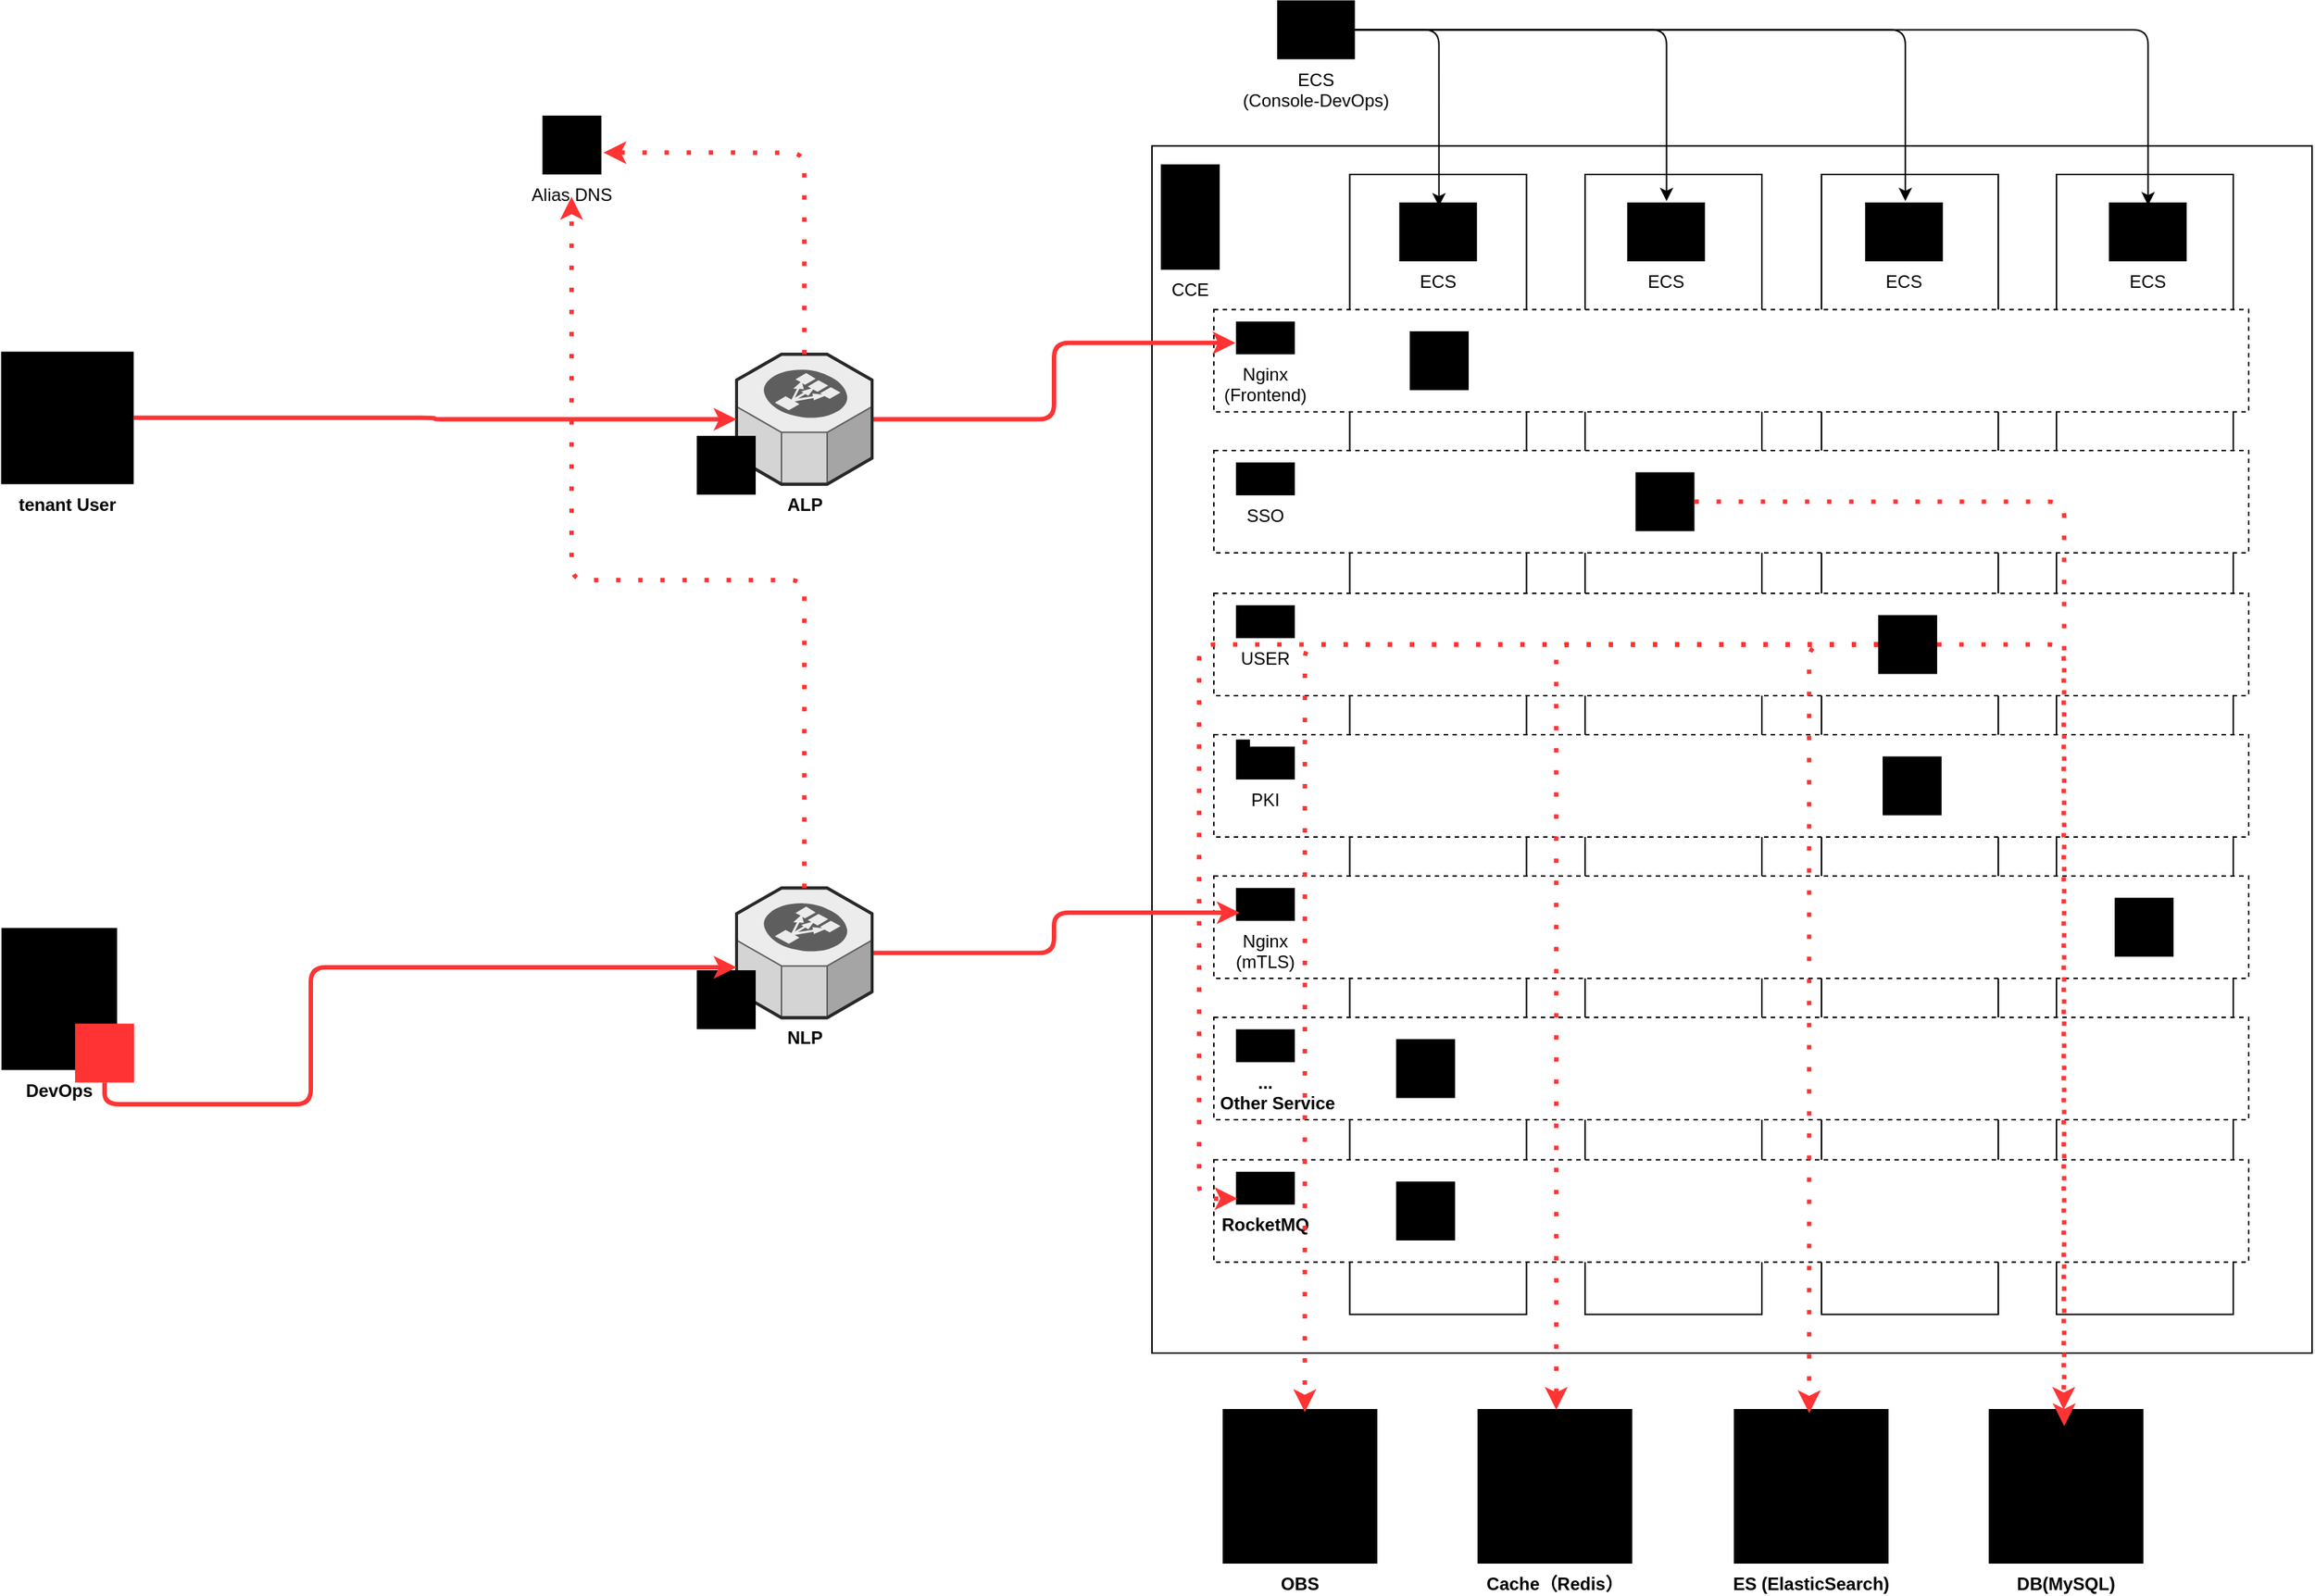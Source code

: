 <mxfile version="15.2.9" type="github">
  <diagram id="fd9hJJ5T3XrYjjQCCuye" name="第 1 页">
    <mxGraphModel dx="3220" dy="1257" grid="1" gridSize="10" guides="1" tooltips="1" connect="1" arrows="1" fold="1" page="1" pageScale="1" pageWidth="850" pageHeight="1100" math="0" shadow="0">
      <root>
        <mxCell id="0" />
        <mxCell id="1" parent="0" />
        <mxCell id="5mZBz-UAEwgQ3NK9knZv-1" style="group" connectable="0" vertex="1" parent="1">
          <mxGeometry x="20" y="125.13" width="787.5" height="819.87" as="geometry" />
        </mxCell>
        <mxCell id="5mZBz-UAEwgQ3NK9knZv-2" style="rounded=0;whiteSpace=wrap;html=1;" vertex="1" slib="general" title="圆角矩形" sbId="general" parent="5mZBz-UAEwgQ3NK9knZv-1">
          <mxGeometry width="787.5" height="819.87" as="geometry" />
        </mxCell>
        <mxCell id="5mZBz-UAEwgQ3NK9knZv-3" value="CCE" style="labelPosition=center;verticalLabelPosition=bottom;align=center;verticalAlign=top;fillColor=#000000;strokeColor=none;shape=mxgraph.huawei.huaweicloudarchitecture.huaweicce" vertex="1" slib="Developer platform" title="云容器引擎" sbId="huawei" parent="5mZBz-UAEwgQ3NK9knZv-1">
          <mxGeometry x="6" y="12.524" width="40" height="71.565" as="geometry" />
        </mxCell>
        <mxCell id="5mZBz-UAEwgQ3NK9knZv-4" style="edgeStyle=orthogonalEdgeStyle;rounded=1;orthogonalLoop=1;jettySize=auto;html=1;" edge="1" parent="1">
          <mxGeometry relative="1" as="geometry" />
        </mxCell>
        <mxCell id="5mZBz-UAEwgQ3NK9knZv-5" value="ECS&#xa;(Console-DevOps)" style="labelPosition=center;verticalLabelPosition=bottom;align=center;verticalAlign=top;fillColor=#000000;strokeColor=none;shape=mxgraph.huawei.huaweicloudarchitecture.huaweiecs;rounded=0;" vertex="1" slib="Computer" title="弹性云服务器" sbId="huawei" parent="1">
          <mxGeometry x="105" y="26.25" width="52.75" height="40" as="geometry" />
        </mxCell>
        <mxCell id="5mZBz-UAEwgQ3NK9knZv-6" style="verticalLabelPosition=bottom;verticalAlign=top;html=1;shape=mxgraph.basic.rect;fillColor2=none;strokeWidth=1;size=20;indent=5;rounded=0;" vertex="1" slib="basic" title="部分矩形" sbId="basic" parent="1">
          <mxGeometry x="154.25" y="144.5" width="120" height="774.25" as="geometry" />
        </mxCell>
        <mxCell id="5mZBz-UAEwgQ3NK9knZv-7" value="ECS" style="labelPosition=center;verticalLabelPosition=bottom;align=center;verticalAlign=top;fillColor=#000000;strokeColor=none;shape=mxgraph.huawei.huaweicloudarchitecture.huaweiecs;rounded=0;" vertex="1" slib="Computer" title="弹性云服务器" sbId="huawei" parent="1">
          <mxGeometry x="187.87" y="163.5" width="52.75" height="40" as="geometry" />
        </mxCell>
        <mxCell id="5mZBz-UAEwgQ3NK9knZv-8" style="verticalLabelPosition=bottom;verticalAlign=top;html=1;shape=mxgraph.basic.rect;fillColor2=none;strokeWidth=1;size=20;indent=5;rounded=0;" vertex="1" slib="basic" title="部分矩形" sbId="basic" parent="1">
          <mxGeometry x="314" y="144.5" width="120" height="774.25" as="geometry" />
        </mxCell>
        <mxCell id="5mZBz-UAEwgQ3NK9knZv-9" value="ECS" style="labelPosition=center;verticalLabelPosition=bottom;align=center;verticalAlign=top;fillColor=#000000;strokeColor=none;shape=mxgraph.huawei.huaweicloudarchitecture.huaweiecs;rounded=0;" vertex="1" slib="Computer" title="弹性云服务器" sbId="huawei" parent="1">
          <mxGeometry x="342.62" y="163.5" width="52.75" height="40" as="geometry" />
        </mxCell>
        <mxCell id="5mZBz-UAEwgQ3NK9knZv-10" style="verticalLabelPosition=bottom;verticalAlign=top;html=1;shape=mxgraph.basic.rect;fillColor2=none;strokeWidth=1;size=20;indent=5;rounded=0;" vertex="1" slib="basic" title="部分矩形" sbId="basic" parent="1">
          <mxGeometry x="474.5" y="144.5" width="120" height="774.25" as="geometry" />
        </mxCell>
        <mxCell id="5mZBz-UAEwgQ3NK9knZv-11" value="ECS" style="labelPosition=center;verticalLabelPosition=bottom;align=center;verticalAlign=top;fillColor=#000000;strokeColor=none;shape=mxgraph.huawei.huaweicloudarchitecture.huaweiecs;rounded=0;" vertex="1" slib="Computer" title="弹性云服务器" sbId="huawei" parent="1">
          <mxGeometry x="504.12" y="163.5" width="52.75" height="40" as="geometry" />
        </mxCell>
        <mxCell id="5mZBz-UAEwgQ3NK9knZv-12" style="verticalLabelPosition=bottom;verticalAlign=top;html=1;shape=mxgraph.basic.rect;fillColor2=none;strokeWidth=1;size=20;indent=5;rounded=0;" vertex="1" slib="basic" title="部分矩形" sbId="basic" parent="1">
          <mxGeometry x="634" y="144.5" width="120" height="774.25" as="geometry" />
        </mxCell>
        <mxCell id="5mZBz-UAEwgQ3NK9knZv-13" value="ECS" style="labelPosition=center;verticalLabelPosition=bottom;align=center;verticalAlign=top;fillColor=#000000;strokeColor=none;shape=mxgraph.huawei.huaweicloudarchitecture.huaweiecs;rounded=0;" vertex="1" slib="Computer" title="弹性云服务器" sbId="huawei" parent="1">
          <mxGeometry x="669.62" y="163.5" width="52.75" height="40" as="geometry" />
        </mxCell>
        <mxCell id="5mZBz-UAEwgQ3NK9knZv-14" style="group" connectable="0" vertex="1" parent="1">
          <mxGeometry x="62" y="332" width="702.5" height="69.541" as="geometry" />
        </mxCell>
        <mxCell id="5mZBz-UAEwgQ3NK9knZv-15" style="group" connectable="0" vertex="1" parent="5mZBz-UAEwgQ3NK9knZv-14">
          <mxGeometry width="702.5" height="69.541" as="geometry" />
        </mxCell>
        <mxCell id="5mZBz-UAEwgQ3NK9knZv-16" style="verticalLabelPosition=bottom;verticalAlign=top;html=1;shape=mxgraph.basic.rect;fillColor2=none;strokeWidth=1;size=20;indent=5;rounded=0;dashed=1;" vertex="1" slib="basic" title="部分矩形" sbId="basic" parent="5mZBz-UAEwgQ3NK9knZv-15">
          <mxGeometry width="702.5" height="69.541" as="geometry" />
        </mxCell>
        <mxCell id="5mZBz-UAEwgQ3NK9knZv-17" value="SSO" style="labelPosition=center;verticalLabelPosition=bottom;align=center;verticalAlign=top;fillColor=#000000;strokeColor=none;shape=mxgraph.huawei.huaweicloudarchitecture.huaweisdwan;rounded=0;dashed=1;" vertex="1" parent="5mZBz-UAEwgQ3NK9knZv-15">
          <mxGeometry x="15" y="8.113" width="40" height="22.311" as="geometry" />
        </mxCell>
        <mxCell id="5mZBz-UAEwgQ3NK9knZv-18" style="labelPosition=center;verticalLabelPosition=bottom;align=center;verticalAlign=top;fillColor=#000000;strokeColor=none;shape=mxgraph.huawei.huaweicloudarchitecture.huaweicci;rounded=0;dashed=1;" vertex="1" slib="Container service" title="云容器实例" sbId="huawei" parent="5mZBz-UAEwgQ3NK9knZv-15">
          <mxGeometry x="286.25" y="14.77" width="40" height="40" as="geometry" />
        </mxCell>
        <mxCell id="5mZBz-UAEwgQ3NK9knZv-19" style="group" connectable="0" vertex="1" parent="1">
          <mxGeometry x="62" y="429" width="702.5" height="69.541" as="geometry" />
        </mxCell>
        <mxCell id="5mZBz-UAEwgQ3NK9knZv-20" style="verticalLabelPosition=bottom;verticalAlign=top;html=1;shape=mxgraph.basic.rect;fillColor2=none;strokeWidth=1;size=20;indent=5;rounded=0;dashed=1;" vertex="1" slib="basic" title="部分矩形" sbId="basic" parent="5mZBz-UAEwgQ3NK9knZv-19">
          <mxGeometry width="702.5" height="69.541" as="geometry" />
        </mxCell>
        <mxCell id="5mZBz-UAEwgQ3NK9knZv-21" value="USER" style="labelPosition=center;verticalLabelPosition=bottom;align=center;verticalAlign=top;fillColor=#000000;strokeColor=none;shape=mxgraph.huawei.huaweicloudarchitecture.huaweisdwan;rounded=0;dashed=1;" vertex="1" parent="5mZBz-UAEwgQ3NK9knZv-19">
          <mxGeometry x="15" y="8.113" width="40" height="22.311" as="geometry" />
        </mxCell>
        <mxCell id="5mZBz-UAEwgQ3NK9knZv-22" style="labelPosition=center;verticalLabelPosition=bottom;align=center;verticalAlign=top;fillColor=#000000;strokeColor=none;shape=mxgraph.huawei.huaweicloudarchitecture.huaweicci;rounded=0;dashed=1;" vertex="1" slib="Container service" title="云容器实例" sbId="huawei" parent="5mZBz-UAEwgQ3NK9knZv-19">
          <mxGeometry x="451" y="14.77" width="40" height="40" as="geometry" />
        </mxCell>
        <mxCell id="5mZBz-UAEwgQ3NK9knZv-23" style="group" connectable="0" vertex="1" parent="1">
          <mxGeometry x="62" y="525" width="702.5" height="69.541" as="geometry" />
        </mxCell>
        <mxCell id="5mZBz-UAEwgQ3NK9knZv-24" style="group" connectable="0" vertex="1" parent="5mZBz-UAEwgQ3NK9knZv-23">
          <mxGeometry width="702.5" height="69.541" as="geometry" />
        </mxCell>
        <mxCell id="5mZBz-UAEwgQ3NK9knZv-25" style="verticalLabelPosition=bottom;verticalAlign=top;html=1;shape=mxgraph.basic.rect;fillColor2=none;strokeWidth=1;size=20;indent=5;rounded=0;dashed=1;" vertex="1" slib="basic" title="部分矩形" sbId="basic" parent="5mZBz-UAEwgQ3NK9knZv-24">
          <mxGeometry width="702.5" height="69.541" as="geometry" />
        </mxCell>
        <mxCell id="5mZBz-UAEwgQ3NK9knZv-26" style="labelPosition=center;verticalLabelPosition=bottom;align=center;verticalAlign=top;fillColor=#000000;strokeColor=none;shape=mxgraph.huawei.huaweicloudarchitecture.huaweicci;rounded=0;dashed=1;" vertex="1" slib="Container service" title="云容器实例" sbId="huawei" parent="5mZBz-UAEwgQ3NK9knZv-24">
          <mxGeometry x="454" y="14.77" width="40" height="40" as="geometry" />
        </mxCell>
        <mxCell id="5mZBz-UAEwgQ3NK9knZv-27" style="group" connectable="0" vertex="1" parent="5mZBz-UAEwgQ3NK9knZv-24">
          <mxGeometry x="15" y="3.29" width="40" height="27.134" as="geometry" />
        </mxCell>
        <mxCell id="5mZBz-UAEwgQ3NK9knZv-28" value="PKI" style="labelPosition=center;verticalLabelPosition=bottom;align=center;verticalAlign=top;fillColor=#000000;strokeColor=none;shape=mxgraph.huawei.huaweicloudarchitecture.huaweisdwan;rounded=0;dashed=1;" vertex="1" parent="5mZBz-UAEwgQ3NK9knZv-27">
          <mxGeometry y="4.823" width="40" height="22.311" as="geometry" />
        </mxCell>
        <mxCell id="5mZBz-UAEwgQ3NK9knZv-29" style="labelPosition=center;verticalLabelPosition=bottom;align=center;verticalAlign=top;fillColor=#000000;strokeColor=none;shape=mxgraph.huawei.huaweicloudarchitecture.huaweiscm;rounded=0;dashed=1;" vertex="1" slib="Domain name and website" title="证书管理" sbId="huawei" parent="5mZBz-UAEwgQ3NK9knZv-27">
          <mxGeometry width="9.5" height="11.48" as="geometry" />
        </mxCell>
        <mxCell id="5mZBz-UAEwgQ3NK9knZv-30" style="group" connectable="0" vertex="1" parent="1">
          <mxGeometry x="62" y="236.249" width="702.5" height="69.541" as="geometry" />
        </mxCell>
        <mxCell id="5mZBz-UAEwgQ3NK9knZv-31" style="verticalLabelPosition=bottom;verticalAlign=top;html=1;shape=mxgraph.basic.rect;fillColor2=none;strokeWidth=1;size=20;indent=5;rounded=0;dashed=1;" vertex="1" slib="basic" title="部分矩形" sbId="basic" parent="5mZBz-UAEwgQ3NK9knZv-30">
          <mxGeometry width="702.5" height="69.541" as="geometry" />
        </mxCell>
        <mxCell id="5mZBz-UAEwgQ3NK9knZv-32" value="Nginx&#xa;(Frontend)" style="labelPosition=center;verticalLabelPosition=bottom;align=center;verticalAlign=top;fillColor=#000000;strokeColor=none;shape=mxgraph.huawei.huaweicloudarchitecture.huaweisdwan;rounded=0;dashed=1;" vertex="1" parent="5mZBz-UAEwgQ3NK9knZv-30">
          <mxGeometry x="15" y="8.113" width="40" height="22.311" as="geometry" />
        </mxCell>
        <mxCell id="5mZBz-UAEwgQ3NK9knZv-33" style="labelPosition=center;verticalLabelPosition=bottom;align=center;verticalAlign=top;fillColor=#000000;strokeColor=none;shape=mxgraph.huawei.huaweicloudarchitecture.huaweicci;rounded=0;dashed=1;" vertex="1" slib="Container service" title="云容器实例" sbId="huawei" parent="5mZBz-UAEwgQ3NK9knZv-30">
          <mxGeometry x="133" y="14.751" width="40" height="40" as="geometry" />
        </mxCell>
        <mxCell id="5mZBz-UAEwgQ3NK9knZv-34" style="group" connectable="0" vertex="1" parent="1">
          <mxGeometry x="62" y="621" width="702.5" height="69.541" as="geometry" />
        </mxCell>
        <mxCell id="5mZBz-UAEwgQ3NK9knZv-35" style="group" connectable="0" vertex="1" parent="5mZBz-UAEwgQ3NK9knZv-34">
          <mxGeometry width="702.5" height="69.541" as="geometry" />
        </mxCell>
        <mxCell id="5mZBz-UAEwgQ3NK9knZv-36" style="verticalLabelPosition=bottom;verticalAlign=top;html=1;shape=mxgraph.basic.rect;fillColor2=none;strokeWidth=1;size=20;indent=5;rounded=0;dashed=1;" vertex="1" slib="basic" title="部分矩形" sbId="basic" parent="5mZBz-UAEwgQ3NK9knZv-35">
          <mxGeometry width="702.5" height="69.541" as="geometry" />
        </mxCell>
        <mxCell id="5mZBz-UAEwgQ3NK9knZv-37" value="Nginx&#xa;(mTLS)" style="labelPosition=center;verticalLabelPosition=bottom;align=center;verticalAlign=top;fillColor=#000000;strokeColor=none;shape=mxgraph.huawei.huaweicloudarchitecture.huaweisdwan;rounded=0;dashed=1;" vertex="1" parent="5mZBz-UAEwgQ3NK9knZv-35">
          <mxGeometry x="15" y="8.113" width="40" height="22.311" as="geometry" />
        </mxCell>
        <mxCell id="5mZBz-UAEwgQ3NK9knZv-38" style="labelPosition=center;verticalLabelPosition=bottom;align=center;verticalAlign=top;fillColor=#000000;strokeColor=none;shape=mxgraph.huawei.huaweicloudarchitecture.huaweicci;rounded=0;dashed=1;" vertex="1" slib="Container service" title="云容器实例" sbId="huawei" parent="5mZBz-UAEwgQ3NK9knZv-35">
          <mxGeometry x="611.5" y="14.77" width="40" height="40" as="geometry" />
        </mxCell>
        <mxCell id="5mZBz-UAEwgQ3NK9knZv-39" style="group" connectable="0" vertex="1" parent="1">
          <mxGeometry x="62" y="717" width="702.5" height="69.541" as="geometry" />
        </mxCell>
        <mxCell id="5mZBz-UAEwgQ3NK9knZv-40" style="group" connectable="0" vertex="1" parent="5mZBz-UAEwgQ3NK9knZv-39">
          <mxGeometry width="702.5" height="69.541" as="geometry" />
        </mxCell>
        <mxCell id="5mZBz-UAEwgQ3NK9knZv-41" style="verticalLabelPosition=bottom;verticalAlign=top;html=1;shape=mxgraph.basic.rect;fillColor2=none;strokeWidth=1;size=20;indent=5;rounded=0;dashed=1;" vertex="1" slib="basic" title="部分矩形" sbId="basic" parent="5mZBz-UAEwgQ3NK9knZv-40">
          <mxGeometry width="702.5" height="69.541" as="geometry" />
        </mxCell>
        <mxCell id="5mZBz-UAEwgQ3NK9knZv-42" value="...&#xa;     Other Service" style="labelPosition=center;verticalLabelPosition=bottom;align=center;verticalAlign=top;fillColor=#000000;strokeColor=none;shape=mxgraph.huawei.huaweicloudarchitecture.huaweisdwan;rounded=0;dashed=1;fontStyle=1" vertex="1" parent="5mZBz-UAEwgQ3NK9knZv-40">
          <mxGeometry x="15" y="8.113" width="40" height="22.311" as="geometry" />
        </mxCell>
        <mxCell id="5mZBz-UAEwgQ3NK9knZv-43" style="labelPosition=center;verticalLabelPosition=bottom;align=center;verticalAlign=top;fillColor=#000000;strokeColor=none;shape=mxgraph.huawei.huaweicloudarchitecture.huaweicci;rounded=0;dashed=1;" vertex="1" slib="Container service" title="云容器实例" sbId="huawei" parent="5mZBz-UAEwgQ3NK9knZv-40">
          <mxGeometry x="123.75" y="14.773" width="40" height="40" as="geometry" />
        </mxCell>
        <mxCell id="5mZBz-UAEwgQ3NK9knZv-44" style="edgeStyle=orthogonalEdgeStyle;rounded=1;orthogonalLoop=1;jettySize=auto;html=1;entryX=0.511;entryY=0.067;entryDx=0;entryDy=0;entryPerimeter=0;" edge="1" parent="1" source="5mZBz-UAEwgQ3NK9knZv-5" target="5mZBz-UAEwgQ3NK9knZv-7">
          <mxGeometry relative="1" as="geometry" />
        </mxCell>
        <mxCell id="5mZBz-UAEwgQ3NK9knZv-45" style="edgeStyle=orthogonalEdgeStyle;rounded=1;orthogonalLoop=1;jettySize=auto;html=1;entryX=0.506;entryY=-0.023;entryDx=0;entryDy=0;entryPerimeter=0;" edge="1" parent="1" source="5mZBz-UAEwgQ3NK9knZv-5" target="5mZBz-UAEwgQ3NK9knZv-9">
          <mxGeometry relative="1" as="geometry" />
        </mxCell>
        <mxCell id="5mZBz-UAEwgQ3NK9knZv-46" style="edgeStyle=orthogonalEdgeStyle;rounded=1;orthogonalLoop=1;jettySize=auto;html=1;entryX=0.517;entryY=-0.023;entryDx=0;entryDy=0;entryPerimeter=0;" edge="1" parent="1" source="5mZBz-UAEwgQ3NK9knZv-5" target="5mZBz-UAEwgQ3NK9knZv-11">
          <mxGeometry relative="1" as="geometry" />
        </mxCell>
        <mxCell id="5mZBz-UAEwgQ3NK9knZv-47" style="edgeStyle=orthogonalEdgeStyle;rounded=1;orthogonalLoop=1;jettySize=auto;html=1;entryX=0.504;entryY=0.049;entryDx=0;entryDy=0;entryPerimeter=0;" edge="1" parent="1" source="5mZBz-UAEwgQ3NK9knZv-5" target="5mZBz-UAEwgQ3NK9knZv-13">
          <mxGeometry relative="1" as="geometry" />
        </mxCell>
        <mxCell id="5mZBz-UAEwgQ3NK9knZv-48" value="Alias DNS" style="labelPosition=center;verticalLabelPosition=bottom;align=center;verticalAlign=top;fillColor=#000000;strokeColor=none;shape=mxgraph.huawei.huaweicloudarchitecture.huaweidns;rounded=0;dashed=1;" vertex="1" slib="Domain name and website" title="云解析服务" sbId="huawei" parent="1">
          <mxGeometry x="-393.75" y="104.5" width="40" height="40" as="geometry" />
        </mxCell>
        <mxCell id="5mZBz-UAEwgQ3NK9knZv-49" value="OBS" style="labelPosition=center;verticalLabelPosition=bottom;align=center;verticalAlign=top;fillColor=#000000;strokeColor=none;shape=mxgraph.huawei.huaweicloudarchitecture.huaweiobs;rounded=0;dashed=1;fontStyle=1" vertex="1" slib="Storage" title="对象存储服务" sbId="huawei" parent="1">
          <mxGeometry x="68" y="983" width="105" height="105" as="geometry" />
        </mxCell>
        <mxCell id="5mZBz-UAEwgQ3NK9knZv-50" value="Cache（Redis）" style="labelPosition=center;verticalLabelPosition=bottom;align=center;verticalAlign=top;fillColor=#000000;strokeColor=none;shape=mxgraph.huawei.huaweicloudarchitecture.huaweidcs;rounded=0;dashed=1;fontStyle=1" vertex="1" slib="Overview of application services" title="分布式缓存服务" sbId="huawei" parent="1">
          <mxGeometry x="241" y="983" width="105" height="105" as="geometry" />
        </mxCell>
        <mxCell id="5mZBz-UAEwgQ3NK9knZv-51" value="ES (ElasticSearch)" style="labelPosition=center;verticalLabelPosition=bottom;align=center;verticalAlign=top;fillColor=#000000;strokeColor=none;shape=mxgraph.huawei.huaweicloudarchitecture.huaweies;rounded=0;dashed=1;fontStyle=1" vertex="1" slib="EI big data" title="云搜索服务" sbId="huawei" parent="1">
          <mxGeometry x="415" y="983" width="105" height="105" as="geometry" />
        </mxCell>
        <mxCell id="5mZBz-UAEwgQ3NK9knZv-52" style="group" connectable="0" vertex="1" parent="1">
          <mxGeometry x="62" y="813.747" width="702.5" height="69.541" as="geometry" />
        </mxCell>
        <mxCell id="5mZBz-UAEwgQ3NK9knZv-53" style="group" connectable="0" vertex="1" parent="5mZBz-UAEwgQ3NK9knZv-52">
          <mxGeometry width="702.5" height="69.541" as="geometry" />
        </mxCell>
        <mxCell id="5mZBz-UAEwgQ3NK9knZv-54" style="verticalLabelPosition=bottom;verticalAlign=top;html=1;shape=mxgraph.basic.rect;fillColor2=none;strokeWidth=1;size=20;indent=5;rounded=0;dashed=1;" vertex="1" slib="basic" title="部分矩形" sbId="basic" parent="5mZBz-UAEwgQ3NK9knZv-53">
          <mxGeometry width="702.5" height="69.541" as="geometry" />
        </mxCell>
        <mxCell id="5mZBz-UAEwgQ3NK9knZv-55" value="RocketMQ" style="labelPosition=center;verticalLabelPosition=bottom;align=center;verticalAlign=top;fillColor=#000000;strokeColor=none;shape=mxgraph.huawei.huaweicloudarchitecture.huaweisdwan;rounded=0;dashed=1;fontStyle=1" vertex="1" parent="5mZBz-UAEwgQ3NK9knZv-53">
          <mxGeometry x="15" y="8.113" width="40" height="22.311" as="geometry" />
        </mxCell>
        <mxCell id="5mZBz-UAEwgQ3NK9knZv-56" style="labelPosition=center;verticalLabelPosition=bottom;align=center;verticalAlign=top;fillColor=#000000;strokeColor=none;shape=mxgraph.huawei.huaweicloudarchitecture.huaweicci;rounded=0;dashed=1;" vertex="1" slib="Container service" title="云容器实例" sbId="huawei" parent="5mZBz-UAEwgQ3NK9knZv-53">
          <mxGeometry x="123.75" y="14.773" width="40" height="40" as="geometry" />
        </mxCell>
        <mxCell id="5mZBz-UAEwgQ3NK9knZv-57" style="edgeStyle=orthogonalEdgeStyle;rounded=1;orthogonalLoop=1;jettySize=auto;html=1;entryX=0.063;entryY=0.754;entryDx=0;entryDy=0;entryPerimeter=0;strokeColor=#FF3333;strokeWidth=3;" edge="1" parent="1" source="5mZBz-UAEwgQ3NK9knZv-70" target="5mZBz-UAEwgQ3NK9knZv-37">
          <mxGeometry relative="1" as="geometry" />
        </mxCell>
        <mxCell id="5mZBz-UAEwgQ3NK9knZv-58" value="DB(MySQL)" style="labelPosition=center;verticalLabelPosition=bottom;align=center;verticalAlign=top;fillColor=#000000;strokeColor=none;shape=mxgraph.huawei.huaweicloudarchitecture.huaweimysql;rounded=0;dashed=1;fontStyle=1" vertex="1" slib="Cloud data" title="My SQL" sbId="huawei" parent="1">
          <mxGeometry x="588" y="983" width="105" height="105" as="geometry" />
        </mxCell>
        <mxCell id="5mZBz-UAEwgQ3NK9knZv-59" style="edgeStyle=orthogonalEdgeStyle;rounded=1;orthogonalLoop=1;jettySize=auto;html=1;entryX=0.485;entryY=0.005;entryDx=0;entryDy=0;entryPerimeter=0;fillColor=#f8cecc;dashed=1;dashPattern=1 4;strokeWidth=3;strokeColor=#FF3333;" edge="1" parent="1" source="5mZBz-UAEwgQ3NK9knZv-22" target="5mZBz-UAEwgQ3NK9knZv-58">
          <mxGeometry relative="1" as="geometry" />
        </mxCell>
        <mxCell id="5mZBz-UAEwgQ3NK9knZv-60" style="edgeStyle=orthogonalEdgeStyle;rounded=1;orthogonalLoop=1;jettySize=auto;html=1;entryX=0.509;entryY=0.005;entryDx=0;entryDy=0;entryPerimeter=0;dashed=1;dashPattern=1 4;strokeWidth=3;strokeColor=#FF3333;" edge="1" parent="1" source="5mZBz-UAEwgQ3NK9knZv-22" target="5mZBz-UAEwgQ3NK9knZv-50">
          <mxGeometry relative="1" as="geometry" />
        </mxCell>
        <mxCell id="5mZBz-UAEwgQ3NK9knZv-61" style="edgeStyle=orthogonalEdgeStyle;rounded=1;orthogonalLoop=1;jettySize=auto;html=1;entryX=0.487;entryY=0.027;entryDx=0;entryDy=0;entryPerimeter=0;dashed=1;dashPattern=1 4;strokeWidth=3;strokeColor=#FF3333;" edge="1" parent="1" source="5mZBz-UAEwgQ3NK9knZv-22" target="5mZBz-UAEwgQ3NK9knZv-51">
          <mxGeometry relative="1" as="geometry">
            <Array as="points">
              <mxPoint x="466" y="464" />
            </Array>
          </mxGeometry>
        </mxCell>
        <mxCell id="5mZBz-UAEwgQ3NK9knZv-62" style="edgeStyle=orthogonalEdgeStyle;rounded=1;orthogonalLoop=1;jettySize=auto;html=1;entryX=0.531;entryY=0.02;entryDx=0;entryDy=0;entryPerimeter=0;dashed=1;dashPattern=1 4;strokeWidth=3;strokeColor=#FF3333;" edge="1" parent="1" source="5mZBz-UAEwgQ3NK9knZv-22" target="5mZBz-UAEwgQ3NK9knZv-49">
          <mxGeometry relative="1" as="geometry" />
        </mxCell>
        <mxCell id="5mZBz-UAEwgQ3NK9knZv-63" style="edgeStyle=orthogonalEdgeStyle;rounded=1;orthogonalLoop=1;jettySize=auto;html=1;entryX=0.028;entryY=0.816;entryDx=0;entryDy=0;entryPerimeter=0;dashed=1;dashPattern=1 4;strokeColor=#FF3333;strokeWidth=3;" edge="1" parent="1" source="5mZBz-UAEwgQ3NK9knZv-22" target="5mZBz-UAEwgQ3NK9knZv-55">
          <mxGeometry relative="1" as="geometry">
            <Array as="points">
              <mxPoint x="52" y="464" />
              <mxPoint x="52" y="840" />
            </Array>
          </mxGeometry>
        </mxCell>
        <mxCell id="5mZBz-UAEwgQ3NK9knZv-64" style="edgeStyle=orthogonalEdgeStyle;rounded=1;orthogonalLoop=1;jettySize=auto;html=1;entryX=-0.008;entryY=0.651;entryDx=0;entryDy=0;entryPerimeter=0;strokeColor=#FF3333;strokeWidth=3;" edge="1" parent="1" source="5mZBz-UAEwgQ3NK9knZv-67" target="5mZBz-UAEwgQ3NK9knZv-32">
          <mxGeometry relative="1" as="geometry" />
        </mxCell>
        <mxCell id="5mZBz-UAEwgQ3NK9knZv-65" style="edgeStyle=orthogonalEdgeStyle;rounded=1;orthogonalLoop=1;jettySize=auto;html=1;entryX=0.488;entryY=0.111;entryDx=0;entryDy=0;entryPerimeter=0;strokeColor=#FF3333;strokeWidth=3;dashed=1;dashPattern=1 4;" edge="1" parent="1" source="5mZBz-UAEwgQ3NK9knZv-18" target="5mZBz-UAEwgQ3NK9knZv-58">
          <mxGeometry relative="1" as="geometry" />
        </mxCell>
        <mxCell id="5mZBz-UAEwgQ3NK9knZv-66" value="" style="group" vertex="1" connectable="0" parent="1">
          <mxGeometry x="-289" y="266.67" width="119" height="95.33" as="geometry" />
        </mxCell>
        <mxCell id="5mZBz-UAEwgQ3NK9knZv-67" value="&lt;b&gt;ALP&lt;/b&gt;" style="verticalLabelPosition=bottom;html=1;verticalAlign=top;strokeWidth=1;align=center;outlineConnect=0;dashed=0;outlineConnect=0;shape=mxgraph.aws3d.elasticLoadBalancing;fillColor=#ECECEC;strokeColor=#5E5E5E;aspect=fixed;rounded=0;" vertex="1" parent="5mZBz-UAEwgQ3NK9knZv-66">
          <mxGeometry x="27" width="92" height="88.17" as="geometry" />
        </mxCell>
        <mxCell id="5mZBz-UAEwgQ3NK9knZv-68" value="" style="labelPosition=center;verticalLabelPosition=bottom;align=center;verticalAlign=top;fillColor=#000000;strokeColor=none;shape=mxgraph.huawei.huaweicloudarchitecture.huaweieip;rounded=0;dashed=1;" vertex="1" sbId="huawei" slib="Network" title="弹性公网" parent="5mZBz-UAEwgQ3NK9knZv-66">
          <mxGeometry y="55.33" width="40" height="40" as="geometry" />
        </mxCell>
        <mxCell id="5mZBz-UAEwgQ3NK9knZv-69" value="" style="group" vertex="1" connectable="0" parent="1">
          <mxGeometry x="-289" y="629.11" width="119" height="95.89" as="geometry" />
        </mxCell>
        <mxCell id="5mZBz-UAEwgQ3NK9knZv-70" value="&lt;b&gt;NLP&lt;/b&gt;" style="verticalLabelPosition=bottom;html=1;verticalAlign=top;strokeWidth=1;align=center;outlineConnect=0;dashed=0;outlineConnect=0;shape=mxgraph.aws3d.elasticLoadBalancing;fillColor=#ECECEC;strokeColor=#5E5E5E;aspect=fixed;rounded=0;" vertex="1" parent="5mZBz-UAEwgQ3NK9knZv-69">
          <mxGeometry x="27" width="92" height="88.17" as="geometry" />
        </mxCell>
        <mxCell id="5mZBz-UAEwgQ3NK9knZv-71" value="" style="labelPosition=center;verticalLabelPosition=bottom;align=center;verticalAlign=top;fillColor=#000000;strokeColor=none;shape=mxgraph.huawei.huaweicloudarchitecture.huaweieip;rounded=0;dashed=1;" vertex="1" sbId="huawei" slib="Network" title="弹性公网" parent="5mZBz-UAEwgQ3NK9knZv-69">
          <mxGeometry y="55.89" width="40" height="40" as="geometry" />
        </mxCell>
        <mxCell id="5mZBz-UAEwgQ3NK9knZv-72" style="edgeStyle=orthogonalEdgeStyle;rounded=1;orthogonalLoop=1;jettySize=auto;html=1;entryX=1.035;entryY=0.629;entryDx=0;entryDy=0;entryPerimeter=0;dashed=1;dashPattern=1 4;strokeColor=#FF3333;strokeWidth=3;" edge="1" parent="1" source="5mZBz-UAEwgQ3NK9knZv-67" target="5mZBz-UAEwgQ3NK9knZv-48">
          <mxGeometry relative="1" as="geometry">
            <Array as="points">
              <mxPoint x="-216" y="130" />
            </Array>
          </mxGeometry>
        </mxCell>
        <mxCell id="5mZBz-UAEwgQ3NK9knZv-73" style="edgeStyle=orthogonalEdgeStyle;rounded=1;orthogonalLoop=1;jettySize=auto;html=1;dashed=1;dashPattern=1 4;strokeColor=#FF3333;strokeWidth=3;entryX=0.494;entryY=1.379;entryDx=0;entryDy=0;entryPerimeter=0;" edge="1" parent="1" source="5mZBz-UAEwgQ3NK9knZv-70" target="5mZBz-UAEwgQ3NK9knZv-48">
          <mxGeometry relative="1" as="geometry">
            <mxPoint x="-376" y="131" as="targetPoint" />
            <Array as="points">
              <mxPoint x="-216" y="420" />
              <mxPoint x="-374" y="420" />
            </Array>
          </mxGeometry>
        </mxCell>
        <mxCell id="5mZBz-UAEwgQ3NK9knZv-74" value="" style="group" vertex="1" connectable="0" parent="1">
          <mxGeometry x="-761" y="656.25" width="90" height="105" as="geometry" />
        </mxCell>
        <mxCell id="5mZBz-UAEwgQ3NK9knZv-75" value="DevOps" style="labelPosition=center;verticalLabelPosition=bottom;align=center;verticalAlign=top;fillColor=#000000;strokeColor=none;shape=mxgraph.huawei.huaweicloudarchitecture.huaweiaccount;rounded=0;dashed=1;fontStyle=1" vertex="1" sbId="huawei" slib="Other" title="帐户" parent="5mZBz-UAEwgQ3NK9knZv-74">
          <mxGeometry width="78.5" height="96.5" as="geometry" />
        </mxCell>
        <mxCell id="5mZBz-UAEwgQ3NK9knZv-76" value="" style="labelPosition=center;verticalLabelPosition=bottom;align=center;verticalAlign=top;strokeColor=none;shape=mxgraph.huawei.huaweicloudarchitecture.huaweiscm;rounded=0;dashed=1;fillColor=#FF3333;" vertex="1" sbId="huawei" slib="Domain name and website" title="证书管理" parent="5mZBz-UAEwgQ3NK9knZv-74">
          <mxGeometry x="50" y="65" width="40" height="40" as="geometry" />
        </mxCell>
        <mxCell id="5mZBz-UAEwgQ3NK9knZv-77" style="edgeStyle=orthogonalEdgeStyle;rounded=1;orthogonalLoop=1;jettySize=auto;html=1;strokeColor=#FF3333;strokeWidth=3;" edge="1" parent="1" source="5mZBz-UAEwgQ3NK9knZv-76" target="5mZBz-UAEwgQ3NK9knZv-70">
          <mxGeometry relative="1" as="geometry">
            <Array as="points">
              <mxPoint x="-551" y="776" />
              <mxPoint x="-551" y="683" />
            </Array>
          </mxGeometry>
        </mxCell>
        <mxCell id="5mZBz-UAEwgQ3NK9knZv-78" style="edgeStyle=orthogonalEdgeStyle;rounded=1;orthogonalLoop=1;jettySize=auto;html=1;strokeColor=#FF3333;strokeWidth=3;" edge="1" parent="1" source="5mZBz-UAEwgQ3NK9knZv-79" target="5mZBz-UAEwgQ3NK9knZv-67">
          <mxGeometry relative="1" as="geometry" />
        </mxCell>
        <mxCell id="5mZBz-UAEwgQ3NK9knZv-79" value="tenant User" style="labelPosition=center;verticalLabelPosition=bottom;align=center;verticalAlign=top;fillColor=#000000;strokeColor=none;shape=mxgraph.huawei.huaweicloudarchitecture.huaweiaccount;rounded=0;dashed=1;fontStyle=1" vertex="1" sbId="huawei" slib="Other" title="帐户" parent="1">
          <mxGeometry x="-761.25" y="264.84" width="90" height="90" as="geometry" />
        </mxCell>
      </root>
    </mxGraphModel>
  </diagram>
</mxfile>
